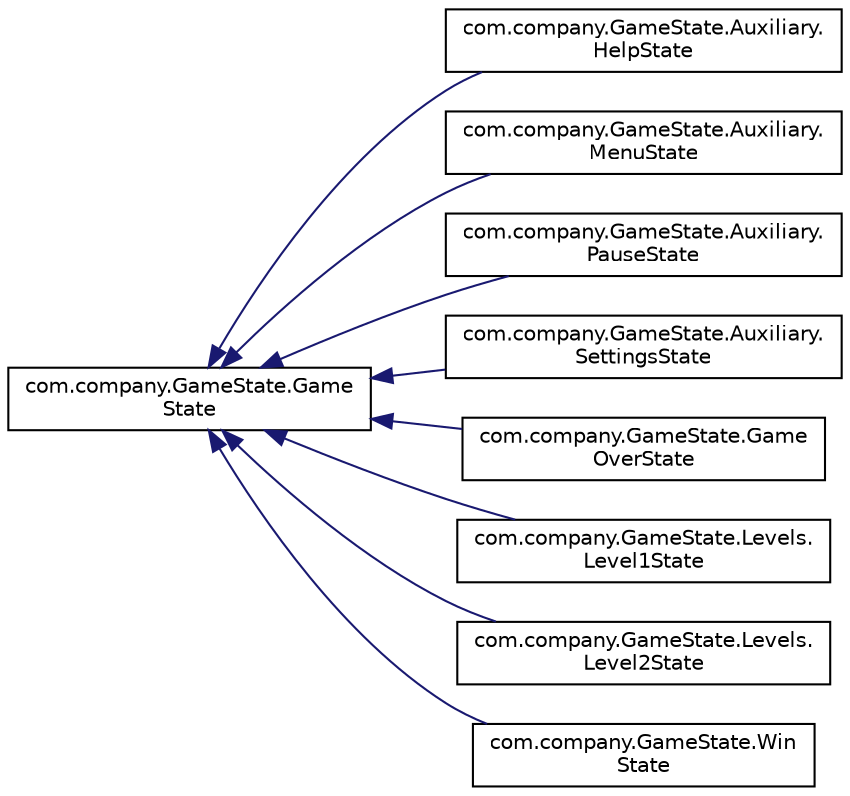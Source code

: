 digraph "Graphical Class Hierarchy"
{
 // LATEX_PDF_SIZE
  edge [fontname="Helvetica",fontsize="10",labelfontname="Helvetica",labelfontsize="10"];
  node [fontname="Helvetica",fontsize="10",shape=record];
  rankdir="LR";
  Node0 [label="com.company.GameState.Game\lState",height=0.2,width=0.4,color="black", fillcolor="white", style="filled",URL="$classcom_1_1company_1_1_game_state_1_1_game_state.html",tooltip="Clasa generica care descrie o stare a jocului."];
  Node0 -> Node1 [dir="back",color="midnightblue",fontsize="10",style="solid",fontname="Helvetica"];
  Node1 [label="com.company.GameState.Auxiliary.\lHelpState",height=0.2,width=0.4,color="black", fillcolor="white", style="filled",URL="$classcom_1_1company_1_1_game_state_1_1_auxiliary_1_1_help_state.html",tooltip="Reprezinta stare care se ocupa de informarea jucatorului cu privire la poveste si butoanele utile."];
  Node0 -> Node2 [dir="back",color="midnightblue",fontsize="10",style="solid",fontname="Helvetica"];
  Node2 [label="com.company.GameState.Auxiliary.\lMenuState",height=0.2,width=0.4,color="black", fillcolor="white", style="filled",URL="$classcom_1_1company_1_1_game_state_1_1_auxiliary_1_1_menu_state.html",tooltip="Reprezinta stare care se ocupa de prezentarea optiunilor de start."];
  Node0 -> Node3 [dir="back",color="midnightblue",fontsize="10",style="solid",fontname="Helvetica"];
  Node3 [label="com.company.GameState.Auxiliary.\lPauseState",height=0.2,width=0.4,color="black", fillcolor="white", style="filled",URL="$classcom_1_1company_1_1_game_state_1_1_auxiliary_1_1_pause_state.html",tooltip="Reprezinta stare care se ocupa de punerea jocului pe pauza si alte optiuni."];
  Node0 -> Node4 [dir="back",color="midnightblue",fontsize="10",style="solid",fontname="Helvetica"];
  Node4 [label="com.company.GameState.Auxiliary.\lSettingsState",height=0.2,width=0.4,color="black", fillcolor="white", style="filled",URL="$classcom_1_1company_1_1_game_state_1_1_auxiliary_1_1_settings_state.html",tooltip="Reprezinta stare care se ocupa de setarile jocului."];
  Node0 -> Node5 [dir="back",color="midnightblue",fontsize="10",style="solid",fontname="Helvetica"];
  Node5 [label="com.company.GameState.Game\lOverState",height=0.2,width=0.4,color="black", fillcolor="white", style="filled",URL="$classcom_1_1company_1_1_game_state_1_1_game_over_state.html",tooltip="Descrie starea in cazul in care jucatorul pierde."];
  Node0 -> Node6 [dir="back",color="midnightblue",fontsize="10",style="solid",fontname="Helvetica"];
  Node6 [label="com.company.GameState.Levels.\lLevel1State",height=0.2,width=0.4,color="black", fillcolor="white", style="filled",URL="$classcom_1_1company_1_1_game_state_1_1_levels_1_1_level1_state.html",tooltip="Clasa responsabila de gestiunea tuturor mecanismelor din primul nivel."];
  Node0 -> Node7 [dir="back",color="midnightblue",fontsize="10",style="solid",fontname="Helvetica"];
  Node7 [label="com.company.GameState.Levels.\lLevel2State",height=0.2,width=0.4,color="black", fillcolor="white", style="filled",URL="$classcom_1_1company_1_1_game_state_1_1_levels_1_1_level2_state.html",tooltip="Clasa responsabila de gestiunea tuturor mecanismelor din al doilea nivel."];
  Node0 -> Node8 [dir="back",color="midnightblue",fontsize="10",style="solid",fontname="Helvetica"];
  Node8 [label="com.company.GameState.Win\lState",height=0.2,width=0.4,color="black", fillcolor="white", style="filled",URL="$classcom_1_1company_1_1_game_state_1_1_win_state.html",tooltip="Descrie starea in cazul in care jucatorul termina ultimul nivel."];
}
